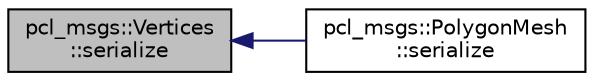 digraph "pcl_msgs::Vertices::serialize"
{
  edge [fontname="Helvetica",fontsize="10",labelfontname="Helvetica",labelfontsize="10"];
  node [fontname="Helvetica",fontsize="10",shape=record];
  rankdir="LR";
  Node1 [label="pcl_msgs::Vertices\l::serialize",height=0.2,width=0.4,color="black", fillcolor="grey75", style="filled" fontcolor="black"];
  Node1 -> Node2 [dir="back",color="midnightblue",fontsize="10",style="solid",fontname="Helvetica"];
  Node2 [label="pcl_msgs::PolygonMesh\l::serialize",height=0.2,width=0.4,color="black", fillcolor="white", style="filled",URL="$classpcl__msgs_1_1_polygon_mesh.html#a53e00914821856d5186dcd2400dc2fdc"];
}
